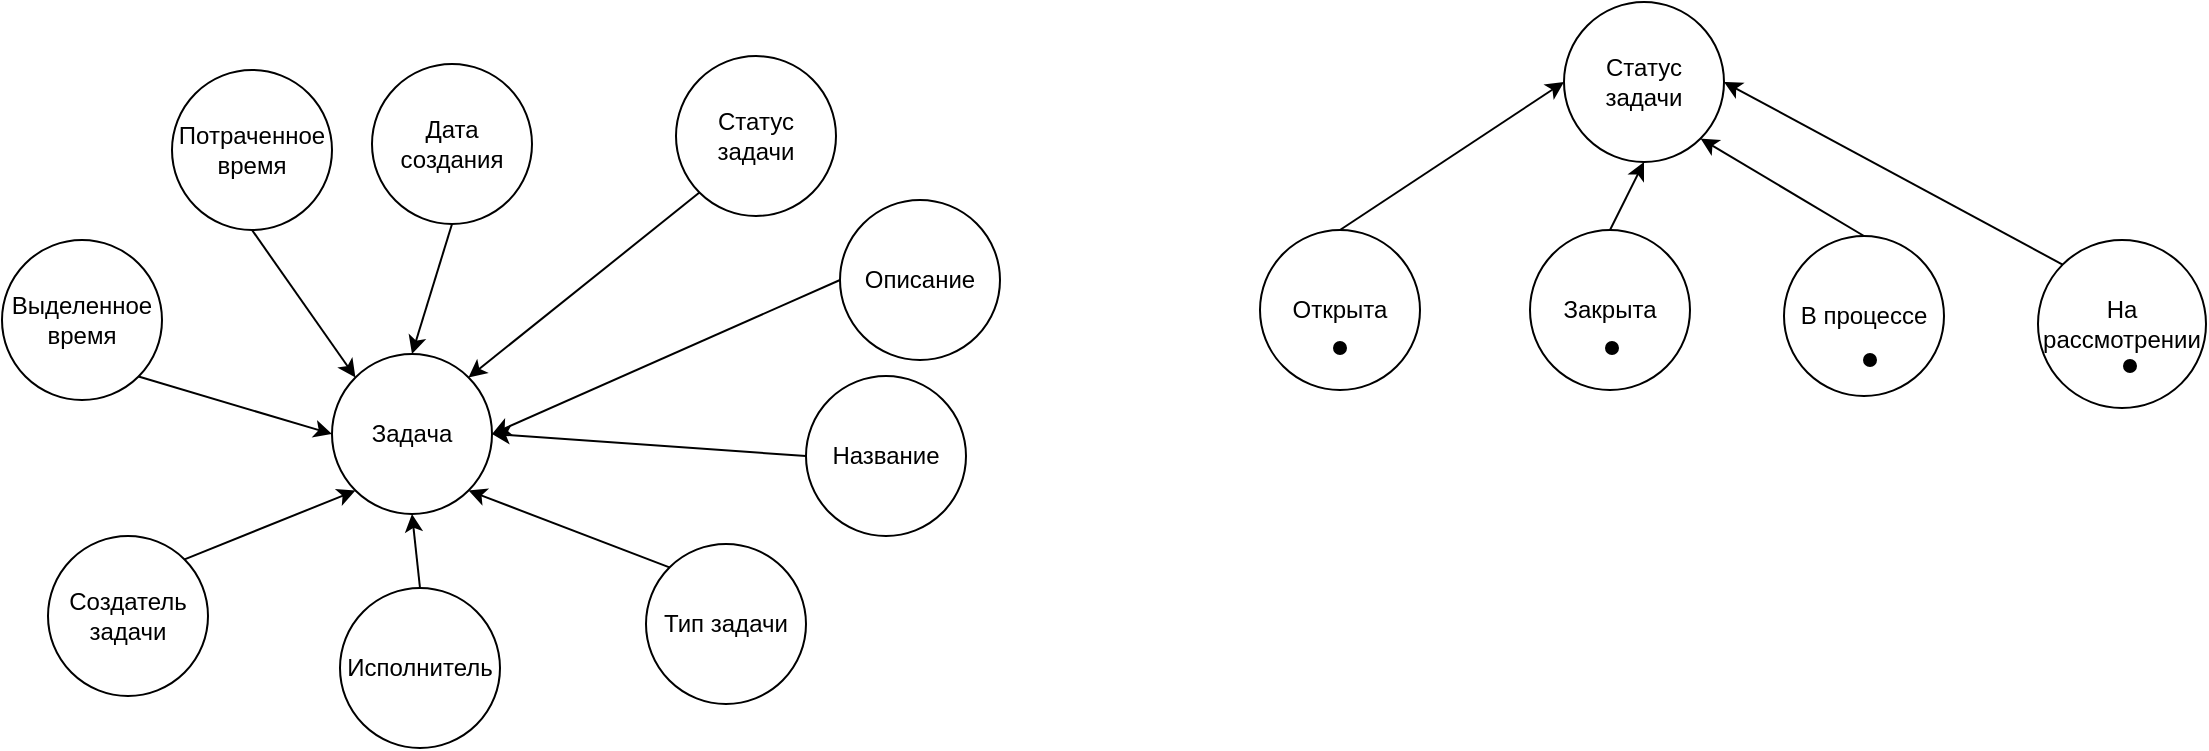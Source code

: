 <mxfile version="22.0.8" type="device">
  <diagram name="Page-1" id="7JhMTE_G0ca3Id6hJrlW">
    <mxGraphModel dx="1238" dy="1834" grid="0" gridSize="10" guides="1" tooltips="1" connect="1" arrows="1" fold="1" page="1" pageScale="1" pageWidth="827" pageHeight="1169" math="0" shadow="0">
      <root>
        <mxCell id="0" />
        <mxCell id="1" parent="0" />
        <mxCell id="CHObUVIfxRuLcGLaCoJ7-1" value="Задача" style="ellipse;whiteSpace=wrap;html=1;aspect=fixed;" vertex="1" parent="1">
          <mxGeometry x="301" y="57" width="80" height="80" as="geometry" />
        </mxCell>
        <mxCell id="CHObUVIfxRuLcGLaCoJ7-2" value="Создатель задачи" style="ellipse;whiteSpace=wrap;html=1;aspect=fixed;" vertex="1" parent="1">
          <mxGeometry x="159" y="148" width="80" height="80" as="geometry" />
        </mxCell>
        <mxCell id="CHObUVIfxRuLcGLaCoJ7-3" value="Исполнитель" style="ellipse;whiteSpace=wrap;html=1;aspect=fixed;" vertex="1" parent="1">
          <mxGeometry x="305" y="174" width="80" height="80" as="geometry" />
        </mxCell>
        <mxCell id="CHObUVIfxRuLcGLaCoJ7-4" value="Тип задачи" style="ellipse;whiteSpace=wrap;html=1;aspect=fixed;" vertex="1" parent="1">
          <mxGeometry x="458" y="152" width="80" height="80" as="geometry" />
        </mxCell>
        <mxCell id="CHObUVIfxRuLcGLaCoJ7-5" value="Название" style="ellipse;whiteSpace=wrap;html=1;aspect=fixed;" vertex="1" parent="1">
          <mxGeometry x="538" y="68" width="80" height="80" as="geometry" />
        </mxCell>
        <mxCell id="CHObUVIfxRuLcGLaCoJ7-6" value="Описание" style="ellipse;whiteSpace=wrap;html=1;aspect=fixed;" vertex="1" parent="1">
          <mxGeometry x="555" y="-20" width="80" height="80" as="geometry" />
        </mxCell>
        <mxCell id="CHObUVIfxRuLcGLaCoJ7-7" value="Статус&lt;br&gt;задачи" style="ellipse;whiteSpace=wrap;html=1;aspect=fixed;" vertex="1" parent="1">
          <mxGeometry x="473" y="-92" width="80" height="80" as="geometry" />
        </mxCell>
        <mxCell id="CHObUVIfxRuLcGLaCoJ7-8" value="Дата создания" style="ellipse;whiteSpace=wrap;html=1;aspect=fixed;" vertex="1" parent="1">
          <mxGeometry x="321" y="-88" width="80" height="80" as="geometry" />
        </mxCell>
        <mxCell id="CHObUVIfxRuLcGLaCoJ7-9" value="Потраченное время" style="ellipse;whiteSpace=wrap;html=1;aspect=fixed;" vertex="1" parent="1">
          <mxGeometry x="221" y="-85" width="80" height="80" as="geometry" />
        </mxCell>
        <mxCell id="CHObUVIfxRuLcGLaCoJ7-10" value="Выделенное время" style="ellipse;whiteSpace=wrap;html=1;aspect=fixed;" vertex="1" parent="1">
          <mxGeometry x="136" width="80" height="80" as="geometry" />
        </mxCell>
        <mxCell id="CHObUVIfxRuLcGLaCoJ7-11" value="" style="endArrow=classic;html=1;rounded=0;exitX=1;exitY=1;exitDx=0;exitDy=0;entryX=0;entryY=0.5;entryDx=0;entryDy=0;" edge="1" parent="1" source="CHObUVIfxRuLcGLaCoJ7-10" target="CHObUVIfxRuLcGLaCoJ7-1">
          <mxGeometry width="50" height="50" relative="1" as="geometry">
            <mxPoint x="85" y="179" as="sourcePoint" />
            <mxPoint x="135" y="129" as="targetPoint" />
          </mxGeometry>
        </mxCell>
        <mxCell id="CHObUVIfxRuLcGLaCoJ7-12" value="" style="endArrow=classic;html=1;rounded=0;exitX=1;exitY=0;exitDx=0;exitDy=0;entryX=0;entryY=1;entryDx=0;entryDy=0;" edge="1" parent="1" source="CHObUVIfxRuLcGLaCoJ7-2" target="CHObUVIfxRuLcGLaCoJ7-1">
          <mxGeometry width="50" height="50" relative="1" as="geometry">
            <mxPoint x="212.5" y="115" as="sourcePoint" />
            <mxPoint x="309.5" y="144" as="targetPoint" />
          </mxGeometry>
        </mxCell>
        <mxCell id="CHObUVIfxRuLcGLaCoJ7-13" value="" style="endArrow=classic;html=1;rounded=0;exitX=0.5;exitY=0;exitDx=0;exitDy=0;entryX=0.5;entryY=1;entryDx=0;entryDy=0;" edge="1" parent="1" source="CHObUVIfxRuLcGLaCoJ7-3" target="CHObUVIfxRuLcGLaCoJ7-1">
          <mxGeometry width="50" height="50" relative="1" as="geometry">
            <mxPoint x="247" y="183" as="sourcePoint" />
            <mxPoint x="333" y="148" as="targetPoint" />
          </mxGeometry>
        </mxCell>
        <mxCell id="CHObUVIfxRuLcGLaCoJ7-17" value="" style="endArrow=classic;html=1;rounded=0;exitX=0;exitY=0;exitDx=0;exitDy=0;entryX=1;entryY=1;entryDx=0;entryDy=0;" edge="1" parent="1" source="CHObUVIfxRuLcGLaCoJ7-4" target="CHObUVIfxRuLcGLaCoJ7-1">
          <mxGeometry width="50" height="50" relative="1" as="geometry">
            <mxPoint x="421" y="324" as="sourcePoint" />
            <mxPoint x="471" y="274" as="targetPoint" />
          </mxGeometry>
        </mxCell>
        <mxCell id="CHObUVIfxRuLcGLaCoJ7-18" value="" style="endArrow=classic;html=1;rounded=0;exitX=0;exitY=0.5;exitDx=0;exitDy=0;entryX=1;entryY=0.5;entryDx=0;entryDy=0;" edge="1" parent="1" source="CHObUVIfxRuLcGLaCoJ7-5" target="CHObUVIfxRuLcGLaCoJ7-1">
          <mxGeometry width="50" height="50" relative="1" as="geometry">
            <mxPoint x="468" y="87" as="sourcePoint" />
            <mxPoint x="518" y="37" as="targetPoint" />
          </mxGeometry>
        </mxCell>
        <mxCell id="CHObUVIfxRuLcGLaCoJ7-19" value="" style="endArrow=classic;html=1;rounded=0;exitX=0;exitY=0.5;exitDx=0;exitDy=0;entryX=1;entryY=0.5;entryDx=0;entryDy=0;" edge="1" parent="1" source="CHObUVIfxRuLcGLaCoJ7-6" target="CHObUVIfxRuLcGLaCoJ7-1">
          <mxGeometry width="50" height="50" relative="1" as="geometry">
            <mxPoint x="436" y="89" as="sourcePoint" />
            <mxPoint x="486" y="39" as="targetPoint" />
          </mxGeometry>
        </mxCell>
        <mxCell id="CHObUVIfxRuLcGLaCoJ7-20" value="" style="endArrow=classic;html=1;rounded=0;exitX=0;exitY=1;exitDx=0;exitDy=0;entryX=1;entryY=0;entryDx=0;entryDy=0;" edge="1" parent="1" source="CHObUVIfxRuLcGLaCoJ7-7" target="CHObUVIfxRuLcGLaCoJ7-1">
          <mxGeometry width="50" height="50" relative="1" as="geometry">
            <mxPoint x="382" y="77" as="sourcePoint" />
            <mxPoint x="432" y="27" as="targetPoint" />
          </mxGeometry>
        </mxCell>
        <mxCell id="CHObUVIfxRuLcGLaCoJ7-21" value="" style="endArrow=classic;html=1;rounded=0;exitX=0.5;exitY=1;exitDx=0;exitDy=0;entryX=0.5;entryY=0;entryDx=0;entryDy=0;" edge="1" parent="1" source="CHObUVIfxRuLcGLaCoJ7-8" target="CHObUVIfxRuLcGLaCoJ7-1">
          <mxGeometry width="50" height="50" relative="1" as="geometry">
            <mxPoint x="70" y="152" as="sourcePoint" />
            <mxPoint x="120" y="102" as="targetPoint" />
          </mxGeometry>
        </mxCell>
        <mxCell id="CHObUVIfxRuLcGLaCoJ7-22" value="" style="endArrow=classic;html=1;rounded=0;entryX=0;entryY=0;entryDx=0;entryDy=0;exitX=0.5;exitY=1;exitDx=0;exitDy=0;" edge="1" parent="1" source="CHObUVIfxRuLcGLaCoJ7-9" target="CHObUVIfxRuLcGLaCoJ7-1">
          <mxGeometry width="50" height="50" relative="1" as="geometry">
            <mxPoint x="81" y="158" as="sourcePoint" />
            <mxPoint x="131" y="108" as="targetPoint" />
          </mxGeometry>
        </mxCell>
        <mxCell id="CHObUVIfxRuLcGLaCoJ7-23" value="Статус&lt;br&gt;задачи" style="ellipse;whiteSpace=wrap;html=1;aspect=fixed;" vertex="1" parent="1">
          <mxGeometry x="917" y="-119" width="80" height="80" as="geometry" />
        </mxCell>
        <mxCell id="CHObUVIfxRuLcGLaCoJ7-24" value="" style="endArrow=classic;html=1;rounded=0;exitX=0.5;exitY=0;exitDx=0;exitDy=0;entryX=0;entryY=0.5;entryDx=0;entryDy=0;" edge="1" parent="1" source="CHObUVIfxRuLcGLaCoJ7-25" target="CHObUVIfxRuLcGLaCoJ7-23">
          <mxGeometry width="50" height="50" relative="1" as="geometry">
            <mxPoint x="448" y="-153" as="sourcePoint" />
            <mxPoint x="498" y="-203" as="targetPoint" />
          </mxGeometry>
        </mxCell>
        <mxCell id="CHObUVIfxRuLcGLaCoJ7-25" value="Открыта" style="ellipse;whiteSpace=wrap;html=1;aspect=fixed;" vertex="1" parent="1">
          <mxGeometry x="765" y="-5" width="80" height="80" as="geometry" />
        </mxCell>
        <mxCell id="CHObUVIfxRuLcGLaCoJ7-26" value="Закрыта" style="ellipse;whiteSpace=wrap;html=1;aspect=fixed;" vertex="1" parent="1">
          <mxGeometry x="900" y="-5" width="80" height="80" as="geometry" />
        </mxCell>
        <mxCell id="CHObUVIfxRuLcGLaCoJ7-27" value="В процессе" style="ellipse;whiteSpace=wrap;html=1;aspect=fixed;" vertex="1" parent="1">
          <mxGeometry x="1027" y="-2" width="80" height="80" as="geometry" />
        </mxCell>
        <mxCell id="CHObUVIfxRuLcGLaCoJ7-28" value="На рассмотрении" style="ellipse;whiteSpace=wrap;html=1;aspect=fixed;" vertex="1" parent="1">
          <mxGeometry x="1154" width="84" height="84" as="geometry" />
        </mxCell>
        <mxCell id="CHObUVIfxRuLcGLaCoJ7-29" value="" style="endArrow=classic;html=1;rounded=0;exitX=0.5;exitY=0;exitDx=0;exitDy=0;entryX=0.5;entryY=1;entryDx=0;entryDy=0;" edge="1" parent="1" source="CHObUVIfxRuLcGLaCoJ7-26" target="CHObUVIfxRuLcGLaCoJ7-23">
          <mxGeometry width="50" height="50" relative="1" as="geometry">
            <mxPoint x="915" y="187" as="sourcePoint" />
            <mxPoint x="965" y="137" as="targetPoint" />
          </mxGeometry>
        </mxCell>
        <mxCell id="CHObUVIfxRuLcGLaCoJ7-30" value="" style="endArrow=classic;html=1;rounded=0;exitX=0.5;exitY=0;exitDx=0;exitDy=0;entryX=1;entryY=1;entryDx=0;entryDy=0;" edge="1" parent="1" source="CHObUVIfxRuLcGLaCoJ7-27" target="CHObUVIfxRuLcGLaCoJ7-23">
          <mxGeometry width="50" height="50" relative="1" as="geometry">
            <mxPoint x="1026" y="213" as="sourcePoint" />
            <mxPoint x="1076" y="163" as="targetPoint" />
          </mxGeometry>
        </mxCell>
        <mxCell id="CHObUVIfxRuLcGLaCoJ7-31" value="" style="endArrow=classic;html=1;rounded=0;exitX=0;exitY=0;exitDx=0;exitDy=0;entryX=1;entryY=0.5;entryDx=0;entryDy=0;" edge="1" parent="1" source="CHObUVIfxRuLcGLaCoJ7-28" target="CHObUVIfxRuLcGLaCoJ7-23">
          <mxGeometry width="50" height="50" relative="1" as="geometry">
            <mxPoint x="1138" y="166" as="sourcePoint" />
            <mxPoint x="1188" y="116" as="targetPoint" />
          </mxGeometry>
        </mxCell>
        <mxCell id="CHObUVIfxRuLcGLaCoJ7-32" value="" style="ellipse;whiteSpace=wrap;html=1;aspect=fixed;fillColor=#000000;" vertex="1" parent="1">
          <mxGeometry x="1197" y="60" width="6" height="6" as="geometry" />
        </mxCell>
        <mxCell id="CHObUVIfxRuLcGLaCoJ7-33" value="" style="ellipse;whiteSpace=wrap;html=1;aspect=fixed;fillColor=#000000;" vertex="1" parent="1">
          <mxGeometry x="802" y="51" width="6" height="6" as="geometry" />
        </mxCell>
        <mxCell id="CHObUVIfxRuLcGLaCoJ7-35" value="" style="ellipse;whiteSpace=wrap;html=1;aspect=fixed;fillColor=#000000;" vertex="1" parent="1">
          <mxGeometry x="1067" y="57" width="6" height="6" as="geometry" />
        </mxCell>
        <mxCell id="CHObUVIfxRuLcGLaCoJ7-36" value="" style="ellipse;whiteSpace=wrap;html=1;aspect=fixed;fillColor=#000000;" vertex="1" parent="1">
          <mxGeometry x="938" y="51" width="6" height="6" as="geometry" />
        </mxCell>
      </root>
    </mxGraphModel>
  </diagram>
</mxfile>
